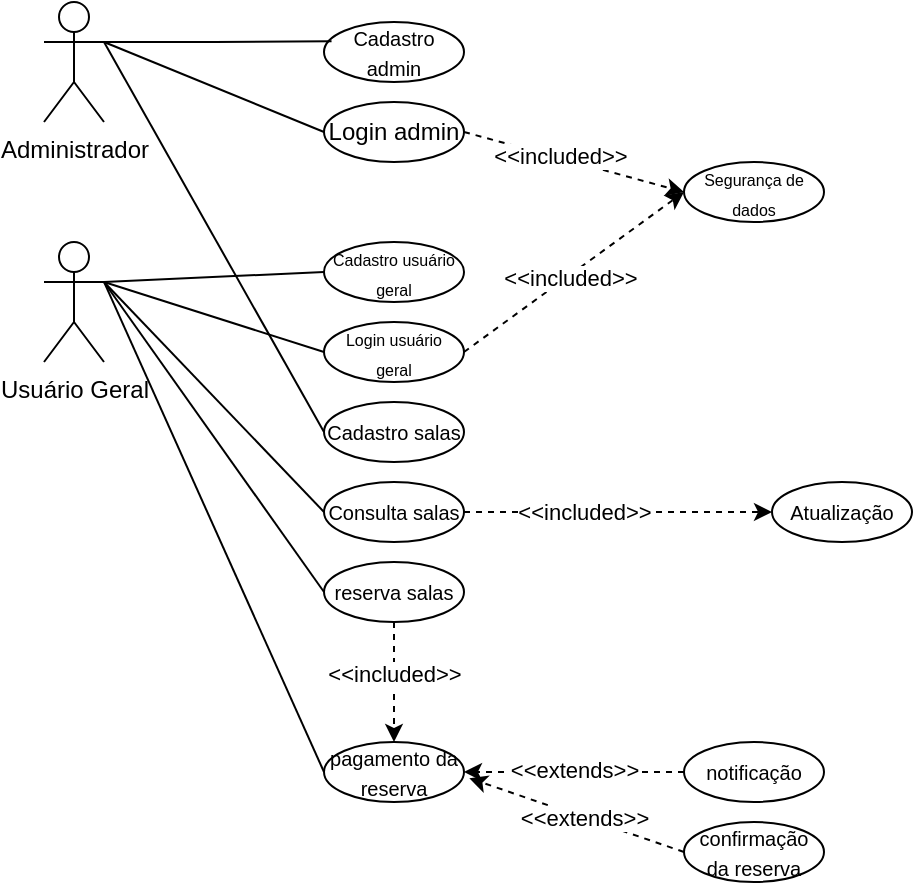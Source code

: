 <mxfile version="27.1.4">
  <diagram name="Página-1" id="DI3YITVtnBl0MmVUCDI-">
    <mxGraphModel dx="937" dy="509" grid="1" gridSize="10" guides="1" tooltips="1" connect="1" arrows="1" fold="1" page="1" pageScale="1" pageWidth="827" pageHeight="1169" math="0" shadow="0">
      <root>
        <mxCell id="0" />
        <mxCell id="1" parent="0" />
        <mxCell id="Mka6_Iy4ZGM86m6XG9wm-9" style="rounded=0;orthogonalLoop=1;jettySize=auto;html=1;exitX=1;exitY=0.333;exitDx=0;exitDy=0;exitPerimeter=0;entryX=0;entryY=0.5;entryDx=0;entryDy=0;endArrow=none;startFill=0;" edge="1" parent="1" source="Mka6_Iy4ZGM86m6XG9wm-1" target="Mka6_Iy4ZGM86m6XG9wm-4">
          <mxGeometry relative="1" as="geometry" />
        </mxCell>
        <mxCell id="Mka6_Iy4ZGM86m6XG9wm-18" style="rounded=0;orthogonalLoop=1;jettySize=auto;html=1;exitX=1;exitY=0.333;exitDx=0;exitDy=0;exitPerimeter=0;entryX=0;entryY=0.5;entryDx=0;entryDy=0;endArrow=none;startFill=0;" edge="1" parent="1" source="Mka6_Iy4ZGM86m6XG9wm-1" target="Mka6_Iy4ZGM86m6XG9wm-17">
          <mxGeometry relative="1" as="geometry" />
        </mxCell>
        <mxCell id="Mka6_Iy4ZGM86m6XG9wm-1" value="Administrador" style="shape=umlActor;verticalLabelPosition=bottom;verticalAlign=top;html=1;outlineConnect=0;" vertex="1" parent="1">
          <mxGeometry x="50" y="40" width="30" height="60" as="geometry" />
        </mxCell>
        <mxCell id="Mka6_Iy4ZGM86m6XG9wm-13" style="rounded=0;orthogonalLoop=1;jettySize=auto;html=1;exitX=1;exitY=0.333;exitDx=0;exitDy=0;exitPerimeter=0;entryX=0;entryY=0.5;entryDx=0;entryDy=0;endArrow=none;startFill=0;" edge="1" parent="1" source="Mka6_Iy4ZGM86m6XG9wm-2" target="Mka6_Iy4ZGM86m6XG9wm-5">
          <mxGeometry relative="1" as="geometry" />
        </mxCell>
        <mxCell id="Mka6_Iy4ZGM86m6XG9wm-14" style="rounded=0;orthogonalLoop=1;jettySize=auto;html=1;exitX=1;exitY=0.333;exitDx=0;exitDy=0;exitPerimeter=0;entryX=0;entryY=0.5;entryDx=0;entryDy=0;endArrow=none;startFill=0;" edge="1" parent="1" source="Mka6_Iy4ZGM86m6XG9wm-2" target="Mka6_Iy4ZGM86m6XG9wm-6">
          <mxGeometry relative="1" as="geometry" />
        </mxCell>
        <mxCell id="Mka6_Iy4ZGM86m6XG9wm-20" style="rounded=0;orthogonalLoop=1;jettySize=auto;html=1;exitX=1;exitY=0.333;exitDx=0;exitDy=0;exitPerimeter=0;entryX=0;entryY=0.5;entryDx=0;entryDy=0;endArrow=none;startFill=0;" edge="1" parent="1" source="Mka6_Iy4ZGM86m6XG9wm-2" target="Mka6_Iy4ZGM86m6XG9wm-19">
          <mxGeometry relative="1" as="geometry" />
        </mxCell>
        <mxCell id="Mka6_Iy4ZGM86m6XG9wm-23" style="rounded=0;orthogonalLoop=1;jettySize=auto;html=1;exitX=1;exitY=0.333;exitDx=0;exitDy=0;exitPerimeter=0;entryX=0;entryY=0.5;entryDx=0;entryDy=0;endArrow=none;startFill=0;" edge="1" parent="1" source="Mka6_Iy4ZGM86m6XG9wm-2" target="Mka6_Iy4ZGM86m6XG9wm-21">
          <mxGeometry relative="1" as="geometry" />
        </mxCell>
        <mxCell id="Mka6_Iy4ZGM86m6XG9wm-24" style="rounded=0;orthogonalLoop=1;jettySize=auto;html=1;exitX=1;exitY=0.333;exitDx=0;exitDy=0;exitPerimeter=0;entryX=0;entryY=0.5;entryDx=0;entryDy=0;endArrow=none;startFill=0;" edge="1" parent="1" source="Mka6_Iy4ZGM86m6XG9wm-2" target="Mka6_Iy4ZGM86m6XG9wm-22">
          <mxGeometry relative="1" as="geometry" />
        </mxCell>
        <mxCell id="Mka6_Iy4ZGM86m6XG9wm-2" value="Usuário Geral&lt;div&gt;&lt;br&gt;&lt;/div&gt;" style="shape=umlActor;verticalLabelPosition=bottom;verticalAlign=top;html=1;outlineConnect=0;" vertex="1" parent="1">
          <mxGeometry x="50" y="160" width="30" height="60" as="geometry" />
        </mxCell>
        <mxCell id="Mka6_Iy4ZGM86m6XG9wm-3" value="&lt;font style=&quot;font-size: 10px;&quot;&gt;Cadastro admin&lt;/font&gt;" style="ellipse;whiteSpace=wrap;html=1;" vertex="1" parent="1">
          <mxGeometry x="190" y="50" width="70" height="30" as="geometry" />
        </mxCell>
        <mxCell id="Mka6_Iy4ZGM86m6XG9wm-11" style="rounded=0;orthogonalLoop=1;jettySize=auto;html=1;exitX=1;exitY=0.5;exitDx=0;exitDy=0;entryX=0;entryY=0.5;entryDx=0;entryDy=0;dashed=1;" edge="1" parent="1" source="Mka6_Iy4ZGM86m6XG9wm-4" target="Mka6_Iy4ZGM86m6XG9wm-7">
          <mxGeometry relative="1" as="geometry" />
        </mxCell>
        <mxCell id="Mka6_Iy4ZGM86m6XG9wm-15" value="&amp;lt;&amp;lt;included&amp;gt;&amp;gt;" style="edgeLabel;html=1;align=center;verticalAlign=middle;resizable=0;points=[];" vertex="1" connectable="0" parent="Mka6_Iy4ZGM86m6XG9wm-11">
          <mxGeometry x="-0.133" y="1" relative="1" as="geometry">
            <mxPoint as="offset" />
          </mxGeometry>
        </mxCell>
        <mxCell id="Mka6_Iy4ZGM86m6XG9wm-4" value="Login admin" style="ellipse;whiteSpace=wrap;html=1;" vertex="1" parent="1">
          <mxGeometry x="190" y="90" width="70" height="30" as="geometry" />
        </mxCell>
        <mxCell id="Mka6_Iy4ZGM86m6XG9wm-5" value="&lt;font style=&quot;font-size: 8px;&quot;&gt;Cadastro usuário geral&lt;/font&gt;" style="ellipse;whiteSpace=wrap;html=1;" vertex="1" parent="1">
          <mxGeometry x="190" y="160" width="70" height="30" as="geometry" />
        </mxCell>
        <mxCell id="Mka6_Iy4ZGM86m6XG9wm-12" style="rounded=0;orthogonalLoop=1;jettySize=auto;html=1;exitX=1;exitY=0.5;exitDx=0;exitDy=0;entryX=0;entryY=0.5;entryDx=0;entryDy=0;dashed=1;" edge="1" parent="1" source="Mka6_Iy4ZGM86m6XG9wm-6" target="Mka6_Iy4ZGM86m6XG9wm-7">
          <mxGeometry relative="1" as="geometry" />
        </mxCell>
        <mxCell id="Mka6_Iy4ZGM86m6XG9wm-16" value="&amp;lt;&amp;lt;included&amp;gt;&amp;gt;" style="edgeLabel;html=1;align=center;verticalAlign=middle;resizable=0;points=[];" vertex="1" connectable="0" parent="Mka6_Iy4ZGM86m6XG9wm-12">
          <mxGeometry x="-0.049" y="-1" relative="1" as="geometry">
            <mxPoint as="offset" />
          </mxGeometry>
        </mxCell>
        <mxCell id="Mka6_Iy4ZGM86m6XG9wm-6" value="&lt;font style=&quot;font-size: 8px;&quot;&gt;Login usuário geral&lt;/font&gt;" style="ellipse;whiteSpace=wrap;html=1;" vertex="1" parent="1">
          <mxGeometry x="190" y="200" width="70" height="30" as="geometry" />
        </mxCell>
        <mxCell id="Mka6_Iy4ZGM86m6XG9wm-7" value="&lt;font style=&quot;font-size: 8px;&quot;&gt;Segurança de dados&lt;/font&gt;" style="ellipse;whiteSpace=wrap;html=1;" vertex="1" parent="1">
          <mxGeometry x="370" y="120" width="70" height="30" as="geometry" />
        </mxCell>
        <mxCell id="Mka6_Iy4ZGM86m6XG9wm-8" style="edgeStyle=orthogonalEdgeStyle;rounded=0;orthogonalLoop=1;jettySize=auto;html=1;exitX=1;exitY=0.333;exitDx=0;exitDy=0;exitPerimeter=0;entryX=0.054;entryY=0.322;entryDx=0;entryDy=0;entryPerimeter=0;endArrow=none;startFill=0;" edge="1" parent="1" source="Mka6_Iy4ZGM86m6XG9wm-1" target="Mka6_Iy4ZGM86m6XG9wm-3">
          <mxGeometry relative="1" as="geometry" />
        </mxCell>
        <mxCell id="Mka6_Iy4ZGM86m6XG9wm-17" value="&lt;font style=&quot;font-size: 10px;&quot;&gt;Cadastro salas&lt;/font&gt;" style="ellipse;whiteSpace=wrap;html=1;" vertex="1" parent="1">
          <mxGeometry x="190" y="240" width="70" height="30" as="geometry" />
        </mxCell>
        <mxCell id="Mka6_Iy4ZGM86m6XG9wm-36" style="edgeStyle=orthogonalEdgeStyle;rounded=0;orthogonalLoop=1;jettySize=auto;html=1;exitX=1;exitY=0.5;exitDx=0;exitDy=0;entryX=0;entryY=0.5;entryDx=0;entryDy=0;dashed=1;" edge="1" parent="1" source="Mka6_Iy4ZGM86m6XG9wm-19" target="Mka6_Iy4ZGM86m6XG9wm-34">
          <mxGeometry relative="1" as="geometry" />
        </mxCell>
        <mxCell id="Mka6_Iy4ZGM86m6XG9wm-37" value="&amp;lt;&amp;lt;included&amp;gt;&amp;gt;" style="edgeLabel;html=1;align=center;verticalAlign=middle;resizable=0;points=[];" vertex="1" connectable="0" parent="Mka6_Iy4ZGM86m6XG9wm-36">
          <mxGeometry x="-0.226" relative="1" as="geometry">
            <mxPoint as="offset" />
          </mxGeometry>
        </mxCell>
        <mxCell id="Mka6_Iy4ZGM86m6XG9wm-19" value="&lt;font style=&quot;font-size: 10px;&quot;&gt;Consulta&lt;/font&gt;&lt;span style=&quot;font-size: 10px; background-color: transparent; color: light-dark(rgb(0, 0, 0), rgb(255, 255, 255));&quot;&gt;&amp;nbsp;salas&lt;/span&gt;" style="ellipse;whiteSpace=wrap;html=1;" vertex="1" parent="1">
          <mxGeometry x="190" y="280" width="70" height="30" as="geometry" />
        </mxCell>
        <mxCell id="Mka6_Iy4ZGM86m6XG9wm-25" style="edgeStyle=orthogonalEdgeStyle;rounded=0;orthogonalLoop=1;jettySize=auto;html=1;exitX=0.5;exitY=1;exitDx=0;exitDy=0;entryX=0.5;entryY=0;entryDx=0;entryDy=0;dashed=1;" edge="1" parent="1" source="Mka6_Iy4ZGM86m6XG9wm-21" target="Mka6_Iy4ZGM86m6XG9wm-22">
          <mxGeometry relative="1" as="geometry" />
        </mxCell>
        <mxCell id="Mka6_Iy4ZGM86m6XG9wm-26" value="&amp;lt;&amp;lt;included&amp;gt;&amp;gt;" style="edgeLabel;html=1;align=center;verticalAlign=middle;resizable=0;points=[];" vertex="1" connectable="0" parent="Mka6_Iy4ZGM86m6XG9wm-25">
          <mxGeometry x="-0.141" relative="1" as="geometry">
            <mxPoint as="offset" />
          </mxGeometry>
        </mxCell>
        <mxCell id="Mka6_Iy4ZGM86m6XG9wm-21" value="&lt;span style=&quot;font-size: 10px; background-color: transparent; color: light-dark(rgb(0, 0, 0), rgb(255, 255, 255));&quot;&gt;reserva salas&lt;/span&gt;" style="ellipse;whiteSpace=wrap;html=1;" vertex="1" parent="1">
          <mxGeometry x="190" y="320" width="70" height="30" as="geometry" />
        </mxCell>
        <mxCell id="Mka6_Iy4ZGM86m6XG9wm-22" value="&lt;span style=&quot;font-size: 10px;&quot;&gt;pagamento da reserva&lt;/span&gt;" style="ellipse;whiteSpace=wrap;html=1;" vertex="1" parent="1">
          <mxGeometry x="190" y="410" width="70" height="30" as="geometry" />
        </mxCell>
        <mxCell id="Mka6_Iy4ZGM86m6XG9wm-29" style="edgeStyle=orthogonalEdgeStyle;rounded=0;orthogonalLoop=1;jettySize=auto;html=1;exitX=0;exitY=0.5;exitDx=0;exitDy=0;entryX=1;entryY=0.5;entryDx=0;entryDy=0;dashed=1;" edge="1" parent="1" source="Mka6_Iy4ZGM86m6XG9wm-27" target="Mka6_Iy4ZGM86m6XG9wm-22">
          <mxGeometry relative="1" as="geometry" />
        </mxCell>
        <mxCell id="Mka6_Iy4ZGM86m6XG9wm-30" value="&amp;lt;&amp;lt;extends&amp;gt;&amp;gt;" style="edgeLabel;html=1;align=center;verticalAlign=middle;resizable=0;points=[];" vertex="1" connectable="0" parent="Mka6_Iy4ZGM86m6XG9wm-29">
          <mxGeometry x="0.013" y="-1" relative="1" as="geometry">
            <mxPoint as="offset" />
          </mxGeometry>
        </mxCell>
        <mxCell id="Mka6_Iy4ZGM86m6XG9wm-27" value="&lt;span style=&quot;font-size: 10px;&quot;&gt;notificação&lt;/span&gt;" style="ellipse;whiteSpace=wrap;html=1;" vertex="1" parent="1">
          <mxGeometry x="370" y="410" width="70" height="30" as="geometry" />
        </mxCell>
        <mxCell id="Mka6_Iy4ZGM86m6XG9wm-31" value="&lt;span style=&quot;font-size: 10px;&quot;&gt;confirmação da reserva&lt;/span&gt;" style="ellipse;whiteSpace=wrap;html=1;" vertex="1" parent="1">
          <mxGeometry x="370" y="450" width="70" height="30" as="geometry" />
        </mxCell>
        <mxCell id="Mka6_Iy4ZGM86m6XG9wm-32" style="rounded=0;orthogonalLoop=1;jettySize=auto;html=1;exitX=0;exitY=0.5;exitDx=0;exitDy=0;entryX=1.038;entryY=0.603;entryDx=0;entryDy=0;entryPerimeter=0;dashed=1;" edge="1" parent="1" source="Mka6_Iy4ZGM86m6XG9wm-31" target="Mka6_Iy4ZGM86m6XG9wm-22">
          <mxGeometry relative="1" as="geometry" />
        </mxCell>
        <mxCell id="Mka6_Iy4ZGM86m6XG9wm-33" value="&amp;lt;&amp;lt;extends&amp;gt;&amp;gt;" style="edgeLabel;html=1;align=center;verticalAlign=middle;resizable=0;points=[];" vertex="1" connectable="0" parent="Mka6_Iy4ZGM86m6XG9wm-32">
          <mxGeometry x="-0.065" relative="1" as="geometry">
            <mxPoint as="offset" />
          </mxGeometry>
        </mxCell>
        <mxCell id="Mka6_Iy4ZGM86m6XG9wm-34" value="&lt;span style=&quot;font-size: 10px;&quot;&gt;Atualização&lt;/span&gt;" style="ellipse;whiteSpace=wrap;html=1;" vertex="1" parent="1">
          <mxGeometry x="414" y="280" width="70" height="30" as="geometry" />
        </mxCell>
      </root>
    </mxGraphModel>
  </diagram>
</mxfile>
